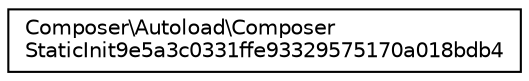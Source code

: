 digraph "Graphical Class Hierarchy"
{
  edge [fontname="Helvetica",fontsize="10",labelfontname="Helvetica",labelfontsize="10"];
  node [fontname="Helvetica",fontsize="10",shape=record];
  rankdir="LR";
  Node0 [label="Composer\\Autoload\\Composer\lStaticInit9e5a3c0331ffe93329575170a018bdb4",height=0.2,width=0.4,color="black", fillcolor="white", style="filled",URL="$classComposer_1_1Autoload_1_1ComposerStaticInit9e5a3c0331ffe93329575170a018bdb4.html"];
}
